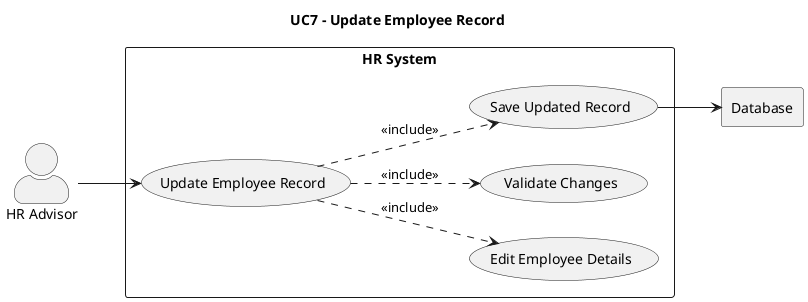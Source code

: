 @startuml
title UC7 – Update Employee Record
left to right direction
skinparam actorStyle awesome

actor HR as "HR Advisor"

rectangle Database
rectangle "HR System" {
  usecase UC7 as "Update Employee Record"
  usecase UC_Edit as "Edit Employee Details"
  usecase UC_Validate as "Validate Changes"
  usecase UC_Save as "Save Updated Record"
}

HR --> UC7
UC7 ..> UC_Edit : <<include>>
UC7 ..> UC_Validate : <<include>>
UC7 ..> UC_Save : <<include>>
UC_Save --> Database
@enduml
